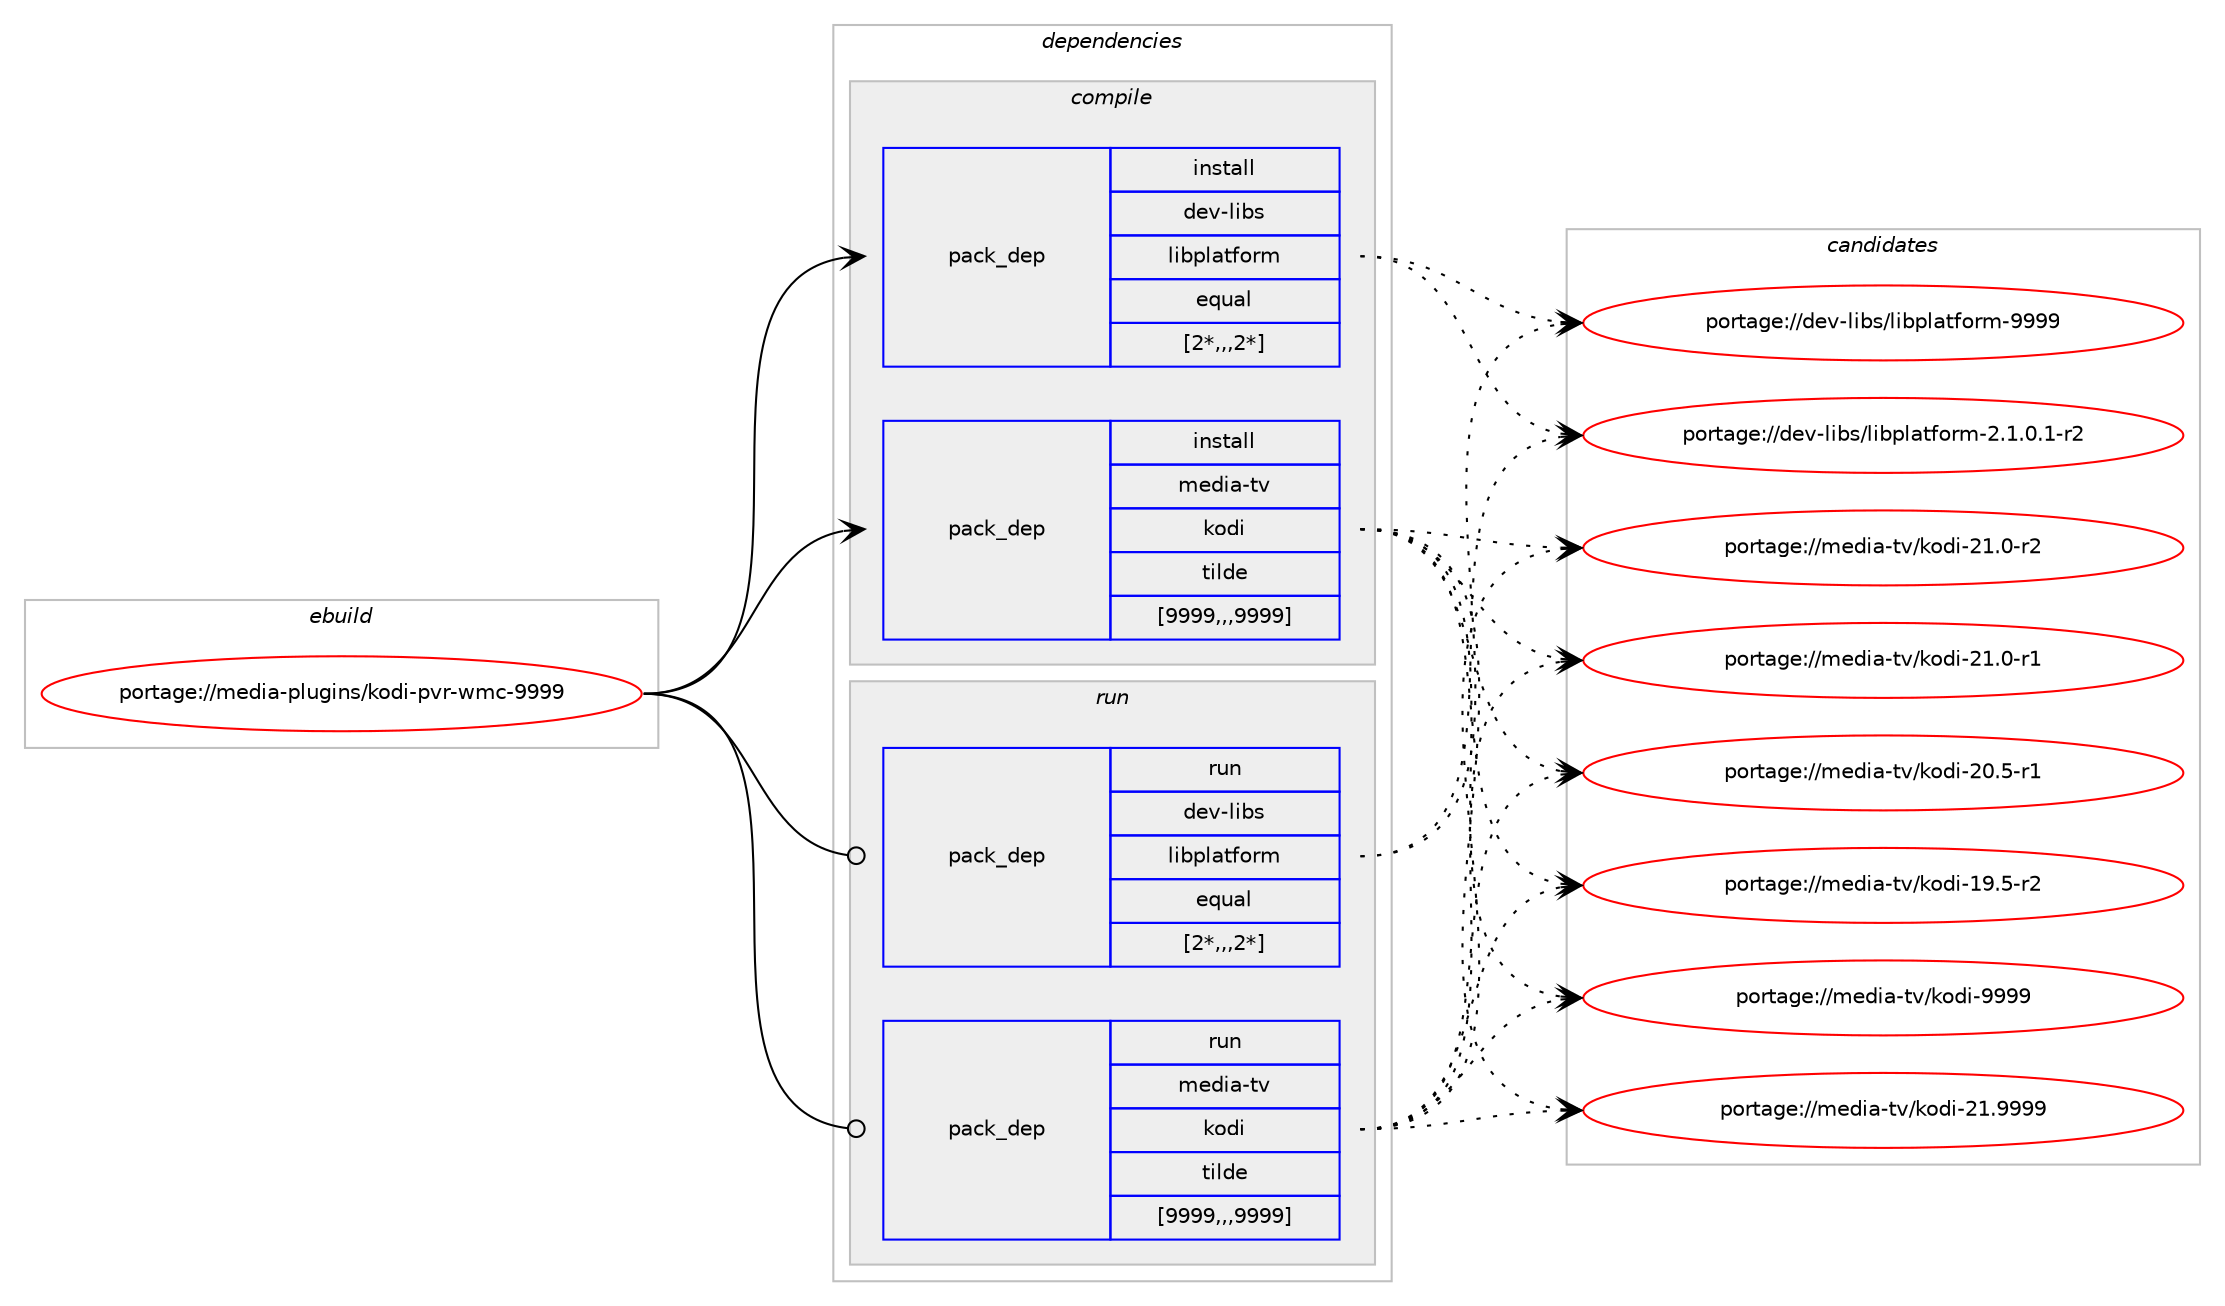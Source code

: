 digraph prolog {

# *************
# Graph options
# *************

newrank=true;
concentrate=true;
compound=true;
graph [rankdir=LR,fontname=Helvetica,fontsize=10,ranksep=1.5];#, ranksep=2.5, nodesep=0.2];
edge  [arrowhead=vee];
node  [fontname=Helvetica,fontsize=10];

# **********
# The ebuild
# **********

subgraph cluster_leftcol {
color=gray;
label=<<i>ebuild</i>>;
id [label="portage://media-plugins/kodi-pvr-wmc-9999", color=red, width=4, href="../media-plugins/kodi-pvr-wmc-9999.svg"];
}

# ****************
# The dependencies
# ****************

subgraph cluster_midcol {
color=gray;
label=<<i>dependencies</i>>;
subgraph cluster_compile {
fillcolor="#eeeeee";
style=filled;
label=<<i>compile</i>>;
subgraph pack227930 {
dependency308697 [label=<<TABLE BORDER="0" CELLBORDER="1" CELLSPACING="0" CELLPADDING="4" WIDTH="220"><TR><TD ROWSPAN="6" CELLPADDING="30">pack_dep</TD></TR><TR><TD WIDTH="110">install</TD></TR><TR><TD>dev-libs</TD></TR><TR><TD>libplatform</TD></TR><TR><TD>equal</TD></TR><TR><TD>[2*,,,2*]</TD></TR></TABLE>>, shape=none, color=blue];
}
id:e -> dependency308697:w [weight=20,style="solid",arrowhead="vee"];
subgraph pack227931 {
dependency308698 [label=<<TABLE BORDER="0" CELLBORDER="1" CELLSPACING="0" CELLPADDING="4" WIDTH="220"><TR><TD ROWSPAN="6" CELLPADDING="30">pack_dep</TD></TR><TR><TD WIDTH="110">install</TD></TR><TR><TD>media-tv</TD></TR><TR><TD>kodi</TD></TR><TR><TD>tilde</TD></TR><TR><TD>[9999,,,9999]</TD></TR></TABLE>>, shape=none, color=blue];
}
id:e -> dependency308698:w [weight=20,style="solid",arrowhead="vee"];
}
subgraph cluster_compileandrun {
fillcolor="#eeeeee";
style=filled;
label=<<i>compile and run</i>>;
}
subgraph cluster_run {
fillcolor="#eeeeee";
style=filled;
label=<<i>run</i>>;
subgraph pack227932 {
dependency308699 [label=<<TABLE BORDER="0" CELLBORDER="1" CELLSPACING="0" CELLPADDING="4" WIDTH="220"><TR><TD ROWSPAN="6" CELLPADDING="30">pack_dep</TD></TR><TR><TD WIDTH="110">run</TD></TR><TR><TD>dev-libs</TD></TR><TR><TD>libplatform</TD></TR><TR><TD>equal</TD></TR><TR><TD>[2*,,,2*]</TD></TR></TABLE>>, shape=none, color=blue];
}
id:e -> dependency308699:w [weight=20,style="solid",arrowhead="odot"];
subgraph pack227933 {
dependency308700 [label=<<TABLE BORDER="0" CELLBORDER="1" CELLSPACING="0" CELLPADDING="4" WIDTH="220"><TR><TD ROWSPAN="6" CELLPADDING="30">pack_dep</TD></TR><TR><TD WIDTH="110">run</TD></TR><TR><TD>media-tv</TD></TR><TR><TD>kodi</TD></TR><TR><TD>tilde</TD></TR><TR><TD>[9999,,,9999]</TD></TR></TABLE>>, shape=none, color=blue];
}
id:e -> dependency308700:w [weight=20,style="solid",arrowhead="odot"];
}
}

# **************
# The candidates
# **************

subgraph cluster_choices {
rank=same;
color=gray;
label=<<i>candidates</i>>;

subgraph choice227930 {
color=black;
nodesep=1;
choice10010111845108105981154710810598112108971161021111141094557575757 [label="portage://dev-libs/libplatform-9999", color=red, width=4,href="../dev-libs/libplatform-9999.svg"];
choice100101118451081059811547108105981121089711610211111410945504649464846494511450 [label="portage://dev-libs/libplatform-2.1.0.1-r2", color=red, width=4,href="../dev-libs/libplatform-2.1.0.1-r2.svg"];
dependency308697:e -> choice10010111845108105981154710810598112108971161021111141094557575757:w [style=dotted,weight="100"];
dependency308697:e -> choice100101118451081059811547108105981121089711610211111410945504649464846494511450:w [style=dotted,weight="100"];
}
subgraph choice227931 {
color=black;
nodesep=1;
choice1091011001059745116118471071111001054557575757 [label="portage://media-tv/kodi-9999", color=red, width=4,href="../media-tv/kodi-9999.svg"];
choice1091011001059745116118471071111001054550494657575757 [label="portage://media-tv/kodi-21.9999", color=red, width=4,href="../media-tv/kodi-21.9999.svg"];
choice10910110010597451161184710711110010545504946484511450 [label="portage://media-tv/kodi-21.0-r2", color=red, width=4,href="../media-tv/kodi-21.0-r2.svg"];
choice10910110010597451161184710711110010545504946484511449 [label="portage://media-tv/kodi-21.0-r1", color=red, width=4,href="../media-tv/kodi-21.0-r1.svg"];
choice10910110010597451161184710711110010545504846534511449 [label="portage://media-tv/kodi-20.5-r1", color=red, width=4,href="../media-tv/kodi-20.5-r1.svg"];
choice10910110010597451161184710711110010545495746534511450 [label="portage://media-tv/kodi-19.5-r2", color=red, width=4,href="../media-tv/kodi-19.5-r2.svg"];
dependency308698:e -> choice1091011001059745116118471071111001054557575757:w [style=dotted,weight="100"];
dependency308698:e -> choice1091011001059745116118471071111001054550494657575757:w [style=dotted,weight="100"];
dependency308698:e -> choice10910110010597451161184710711110010545504946484511450:w [style=dotted,weight="100"];
dependency308698:e -> choice10910110010597451161184710711110010545504946484511449:w [style=dotted,weight="100"];
dependency308698:e -> choice10910110010597451161184710711110010545504846534511449:w [style=dotted,weight="100"];
dependency308698:e -> choice10910110010597451161184710711110010545495746534511450:w [style=dotted,weight="100"];
}
subgraph choice227932 {
color=black;
nodesep=1;
choice10010111845108105981154710810598112108971161021111141094557575757 [label="portage://dev-libs/libplatform-9999", color=red, width=4,href="../dev-libs/libplatform-9999.svg"];
choice100101118451081059811547108105981121089711610211111410945504649464846494511450 [label="portage://dev-libs/libplatform-2.1.0.1-r2", color=red, width=4,href="../dev-libs/libplatform-2.1.0.1-r2.svg"];
dependency308699:e -> choice10010111845108105981154710810598112108971161021111141094557575757:w [style=dotted,weight="100"];
dependency308699:e -> choice100101118451081059811547108105981121089711610211111410945504649464846494511450:w [style=dotted,weight="100"];
}
subgraph choice227933 {
color=black;
nodesep=1;
choice1091011001059745116118471071111001054557575757 [label="portage://media-tv/kodi-9999", color=red, width=4,href="../media-tv/kodi-9999.svg"];
choice1091011001059745116118471071111001054550494657575757 [label="portage://media-tv/kodi-21.9999", color=red, width=4,href="../media-tv/kodi-21.9999.svg"];
choice10910110010597451161184710711110010545504946484511450 [label="portage://media-tv/kodi-21.0-r2", color=red, width=4,href="../media-tv/kodi-21.0-r2.svg"];
choice10910110010597451161184710711110010545504946484511449 [label="portage://media-tv/kodi-21.0-r1", color=red, width=4,href="../media-tv/kodi-21.0-r1.svg"];
choice10910110010597451161184710711110010545504846534511449 [label="portage://media-tv/kodi-20.5-r1", color=red, width=4,href="../media-tv/kodi-20.5-r1.svg"];
choice10910110010597451161184710711110010545495746534511450 [label="portage://media-tv/kodi-19.5-r2", color=red, width=4,href="../media-tv/kodi-19.5-r2.svg"];
dependency308700:e -> choice1091011001059745116118471071111001054557575757:w [style=dotted,weight="100"];
dependency308700:e -> choice1091011001059745116118471071111001054550494657575757:w [style=dotted,weight="100"];
dependency308700:e -> choice10910110010597451161184710711110010545504946484511450:w [style=dotted,weight="100"];
dependency308700:e -> choice10910110010597451161184710711110010545504946484511449:w [style=dotted,weight="100"];
dependency308700:e -> choice10910110010597451161184710711110010545504846534511449:w [style=dotted,weight="100"];
dependency308700:e -> choice10910110010597451161184710711110010545495746534511450:w [style=dotted,weight="100"];
}
}

}

